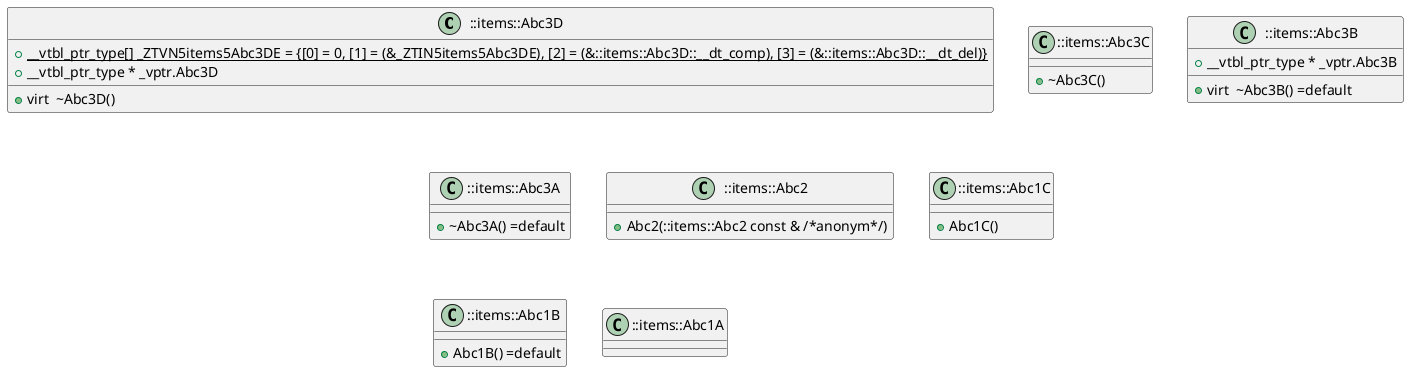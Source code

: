 @startuml

class "::items::Abc3D" as @60 {
    {field} {static} + __vtbl_ptr_type[] _ZTVN5items5Abc3DE = {[0] = 0, [1] = (&_ZTIN5items5Abc3DE), [2] = (&::items::Abc3D::__dt_comp), [3] = (&::items::Abc3D::__dt_del)}
    {field} + __vtbl_ptr_type * _vptr.Abc3D
    {method} +virt  ~Abc3D() 
}
class "::items::Abc3C" as @74 {
    {method} +  ~Abc3C() 
}
class "::items::Abc3B" as @92 {
    {field} + __vtbl_ptr_type * _vptr.Abc3B
    {method} +virt  ~Abc3B() =default
}
class "::items::Abc3A" as @112 {
    {method} +  ~Abc3A() =default
}
class "::items::Abc2" as @149 {
    {method} +  Abc2(::items::Abc2 const & /*anonym*/) 
}
class "::items::Abc1C" as @178 {
    {method} +  Abc1C() 
}
class "::items::Abc1B" as @211 {
    {method} +  Abc1B() =default
}
class "::items::Abc1A" as @248 {
}


@enduml
